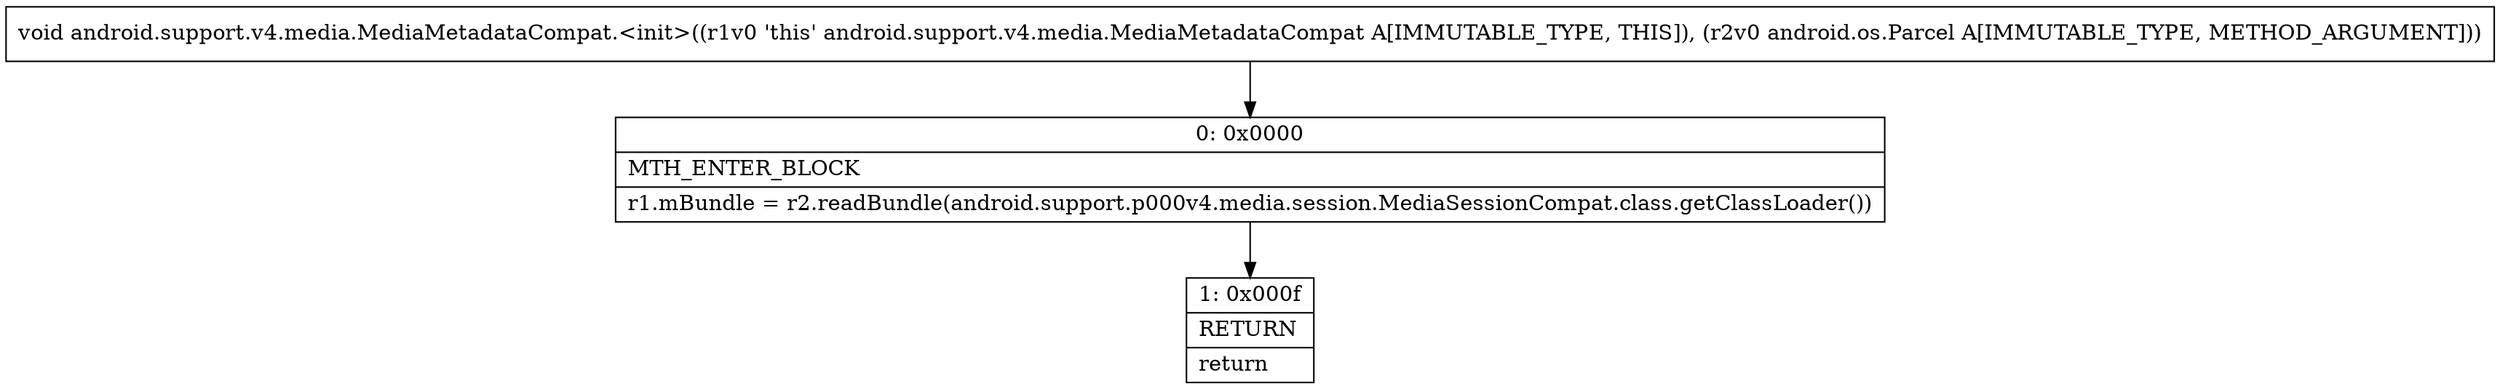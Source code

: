 digraph "CFG forandroid.support.v4.media.MediaMetadataCompat.\<init\>(Landroid\/os\/Parcel;)V" {
Node_0 [shape=record,label="{0\:\ 0x0000|MTH_ENTER_BLOCK\l|r1.mBundle = r2.readBundle(android.support.p000v4.media.session.MediaSessionCompat.class.getClassLoader())\l}"];
Node_1 [shape=record,label="{1\:\ 0x000f|RETURN\l|return\l}"];
MethodNode[shape=record,label="{void android.support.v4.media.MediaMetadataCompat.\<init\>((r1v0 'this' android.support.v4.media.MediaMetadataCompat A[IMMUTABLE_TYPE, THIS]), (r2v0 android.os.Parcel A[IMMUTABLE_TYPE, METHOD_ARGUMENT])) }"];
MethodNode -> Node_0;
Node_0 -> Node_1;
}

